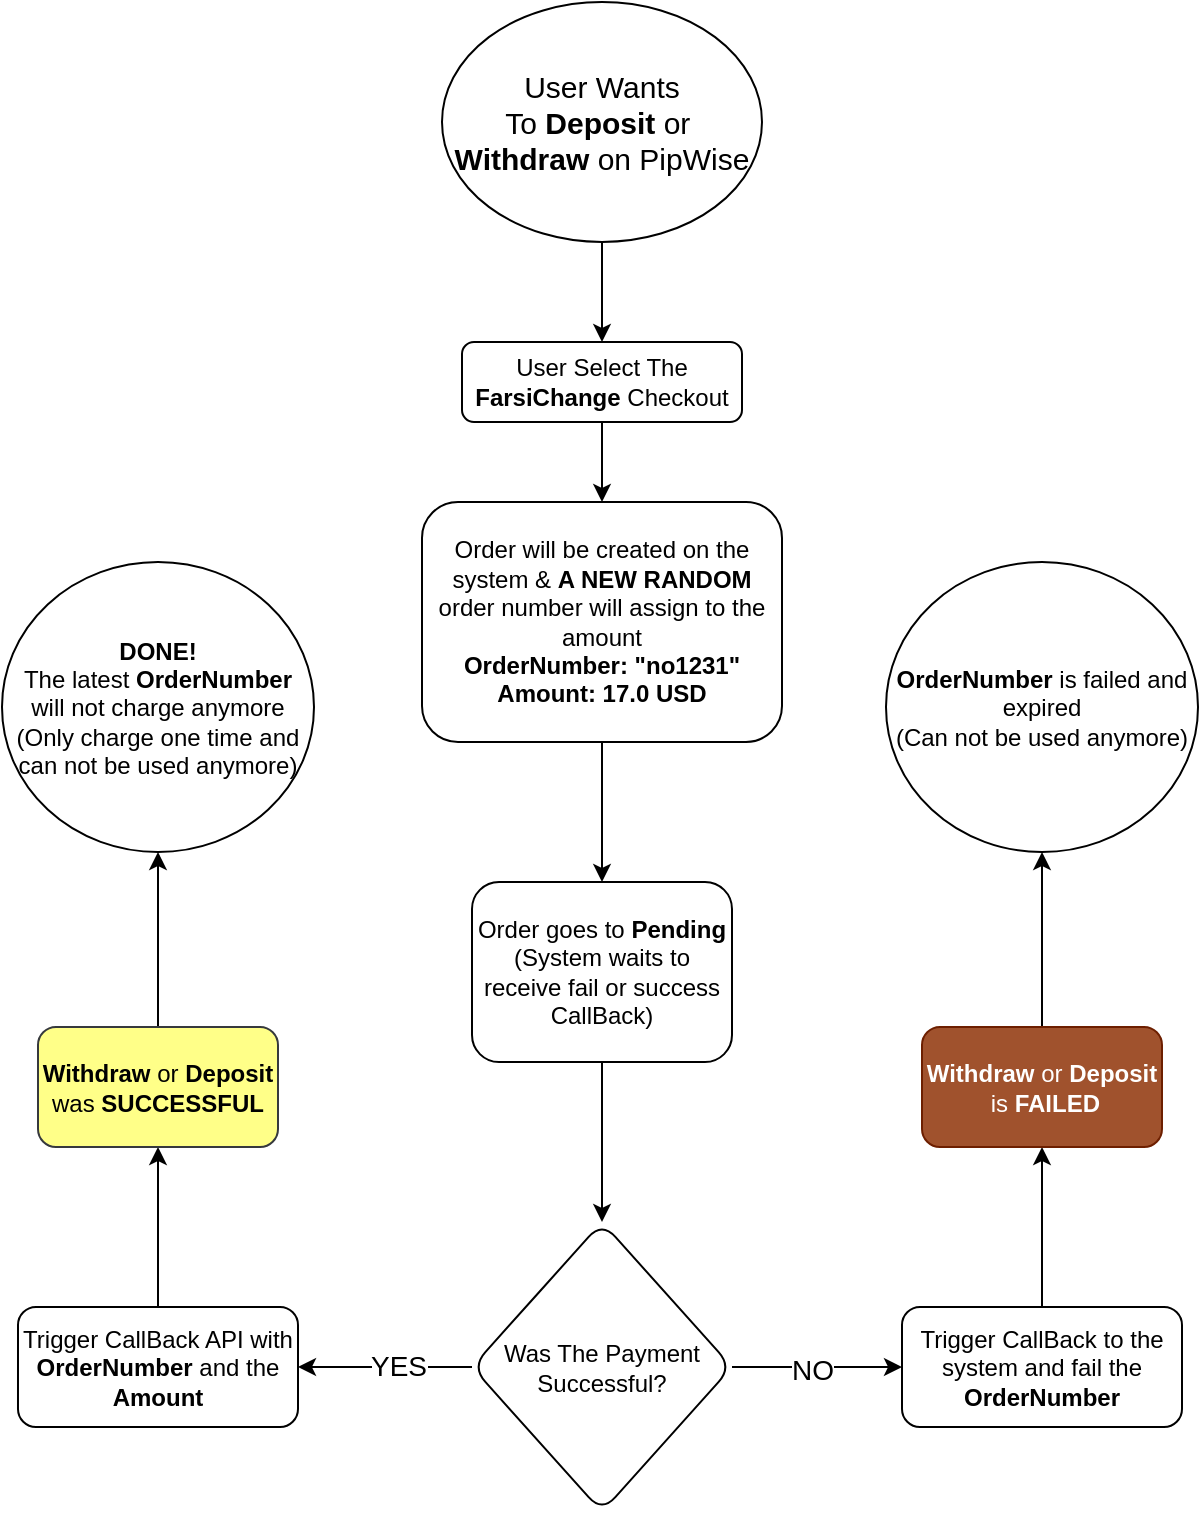 <mxfile version="23.1.1" type="github">
  <diagram id="C5RBs43oDa-KdzZeNtuy" name="Page-1">
    <mxGraphModel dx="1434" dy="1975" grid="1" gridSize="10" guides="1" tooltips="1" connect="1" arrows="1" fold="1" page="1" pageScale="1" pageWidth="827" pageHeight="1169" math="0" shadow="0">
      <root>
        <mxCell id="WIyWlLk6GJQsqaUBKTNV-0" />
        <mxCell id="WIyWlLk6GJQsqaUBKTNV-1" parent="WIyWlLk6GJQsqaUBKTNV-0" />
        <mxCell id="xZwolNkX2AqnauPJ-UXD-3" value="" style="edgeStyle=orthogonalEdgeStyle;rounded=0;orthogonalLoop=1;jettySize=auto;html=1;" edge="1" parent="WIyWlLk6GJQsqaUBKTNV-1" source="xZwolNkX2AqnauPJ-UXD-0" target="xZwolNkX2AqnauPJ-UXD-2">
          <mxGeometry relative="1" as="geometry" />
        </mxCell>
        <mxCell id="xZwolNkX2AqnauPJ-UXD-0" value="User Select The &lt;b&gt;FarsiChange &lt;/b&gt;Checkout" style="rounded=1;whiteSpace=wrap;html=1;" vertex="1" parent="WIyWlLk6GJQsqaUBKTNV-1">
          <mxGeometry x="330" y="100" width="140" height="40" as="geometry" />
        </mxCell>
        <mxCell id="xZwolNkX2AqnauPJ-UXD-5" value="" style="edgeStyle=orthogonalEdgeStyle;rounded=0;orthogonalLoop=1;jettySize=auto;html=1;" edge="1" parent="WIyWlLk6GJQsqaUBKTNV-1" source="xZwolNkX2AqnauPJ-UXD-2" target="xZwolNkX2AqnauPJ-UXD-4">
          <mxGeometry relative="1" as="geometry" />
        </mxCell>
        <mxCell id="xZwolNkX2AqnauPJ-UXD-2" value="Order will be created on the system &amp;amp; &lt;b&gt;A NEW RANDOM&lt;/b&gt;&lt;br&gt;order number will assign to the amount&lt;br&gt;&lt;b&gt;OrderNumber: &quot;no1231&quot;&lt;br&gt;Amount: 17.0 USD&lt;/b&gt;" style="whiteSpace=wrap;html=1;rounded=1;" vertex="1" parent="WIyWlLk6GJQsqaUBKTNV-1">
          <mxGeometry x="310" y="180" width="180" height="120" as="geometry" />
        </mxCell>
        <mxCell id="xZwolNkX2AqnauPJ-UXD-7" value="" style="edgeStyle=orthogonalEdgeStyle;rounded=0;orthogonalLoop=1;jettySize=auto;html=1;" edge="1" parent="WIyWlLk6GJQsqaUBKTNV-1" source="xZwolNkX2AqnauPJ-UXD-4" target="xZwolNkX2AqnauPJ-UXD-6">
          <mxGeometry relative="1" as="geometry" />
        </mxCell>
        <mxCell id="xZwolNkX2AqnauPJ-UXD-4" value="Order goes to &lt;b&gt;Pending&lt;/b&gt;&lt;br&gt;(System waits to receive fail or success CallBack)" style="whiteSpace=wrap;html=1;rounded=1;" vertex="1" parent="WIyWlLk6GJQsqaUBKTNV-1">
          <mxGeometry x="335" y="370" width="130" height="90" as="geometry" />
        </mxCell>
        <mxCell id="xZwolNkX2AqnauPJ-UXD-9" value="" style="edgeStyle=orthogonalEdgeStyle;rounded=0;orthogonalLoop=1;jettySize=auto;html=1;" edge="1" parent="WIyWlLk6GJQsqaUBKTNV-1" source="xZwolNkX2AqnauPJ-UXD-6" target="xZwolNkX2AqnauPJ-UXD-8">
          <mxGeometry relative="1" as="geometry" />
        </mxCell>
        <mxCell id="xZwolNkX2AqnauPJ-UXD-23" value="&lt;font style=&quot;font-size: 14px;&quot;&gt;YES&lt;/font&gt;" style="edgeLabel;html=1;align=center;verticalAlign=middle;resizable=0;points=[];" vertex="1" connectable="0" parent="xZwolNkX2AqnauPJ-UXD-9">
          <mxGeometry x="-0.149" y="-1" relative="1" as="geometry">
            <mxPoint as="offset" />
          </mxGeometry>
        </mxCell>
        <mxCell id="xZwolNkX2AqnauPJ-UXD-15" value="" style="edgeStyle=orthogonalEdgeStyle;rounded=0;orthogonalLoop=1;jettySize=auto;html=1;" edge="1" parent="WIyWlLk6GJQsqaUBKTNV-1" source="xZwolNkX2AqnauPJ-UXD-6" target="xZwolNkX2AqnauPJ-UXD-14">
          <mxGeometry relative="1" as="geometry" />
        </mxCell>
        <mxCell id="xZwolNkX2AqnauPJ-UXD-24" value="&lt;font style=&quot;font-size: 14px;&quot;&gt;NO&lt;/font&gt;" style="edgeLabel;html=1;align=center;verticalAlign=middle;resizable=0;points=[];" vertex="1" connectable="0" parent="xZwolNkX2AqnauPJ-UXD-15">
          <mxGeometry x="-0.074" relative="1" as="geometry">
            <mxPoint y="1" as="offset" />
          </mxGeometry>
        </mxCell>
        <mxCell id="xZwolNkX2AqnauPJ-UXD-6" value="Was The Payment Successful?" style="rhombus;whiteSpace=wrap;html=1;rounded=1;" vertex="1" parent="WIyWlLk6GJQsqaUBKTNV-1">
          <mxGeometry x="335" y="540" width="130" height="145" as="geometry" />
        </mxCell>
        <mxCell id="xZwolNkX2AqnauPJ-UXD-13" value="" style="edgeStyle=orthogonalEdgeStyle;rounded=0;orthogonalLoop=1;jettySize=auto;html=1;" edge="1" parent="WIyWlLk6GJQsqaUBKTNV-1" source="xZwolNkX2AqnauPJ-UXD-8" target="xZwolNkX2AqnauPJ-UXD-12">
          <mxGeometry relative="1" as="geometry" />
        </mxCell>
        <mxCell id="xZwolNkX2AqnauPJ-UXD-8" value="Trigger CallBack API with &lt;b&gt;OrderNumber &lt;/b&gt;and the &lt;b&gt;Amount&lt;/b&gt;" style="whiteSpace=wrap;html=1;rounded=1;" vertex="1" parent="WIyWlLk6GJQsqaUBKTNV-1">
          <mxGeometry x="108" y="582.5" width="140" height="60" as="geometry" />
        </mxCell>
        <mxCell id="xZwolNkX2AqnauPJ-UXD-29" value="" style="edgeStyle=orthogonalEdgeStyle;rounded=0;orthogonalLoop=1;jettySize=auto;html=1;" edge="1" parent="WIyWlLk6GJQsqaUBKTNV-1" source="xZwolNkX2AqnauPJ-UXD-12" target="xZwolNkX2AqnauPJ-UXD-28">
          <mxGeometry relative="1" as="geometry" />
        </mxCell>
        <mxCell id="xZwolNkX2AqnauPJ-UXD-12" value="&lt;b&gt;Withdraw &lt;/b&gt;or &lt;b&gt;Deposit &lt;/b&gt;was &lt;b&gt;SUCCESSFUL&lt;/b&gt;" style="whiteSpace=wrap;html=1;rounded=1;fillColor=#ffff88;strokeColor=#36393d;" vertex="1" parent="WIyWlLk6GJQsqaUBKTNV-1">
          <mxGeometry x="118" y="442.5" width="120" height="60" as="geometry" />
        </mxCell>
        <mxCell id="xZwolNkX2AqnauPJ-UXD-22" value="" style="edgeStyle=orthogonalEdgeStyle;rounded=0;orthogonalLoop=1;jettySize=auto;html=1;" edge="1" parent="WIyWlLk6GJQsqaUBKTNV-1" source="xZwolNkX2AqnauPJ-UXD-14" target="xZwolNkX2AqnauPJ-UXD-21">
          <mxGeometry relative="1" as="geometry" />
        </mxCell>
        <mxCell id="xZwolNkX2AqnauPJ-UXD-14" value="Trigger CallBack to the system and fail the &amp;nbsp;&lt;b&gt;OrderNumber&amp;nbsp;&lt;/b&gt;" style="whiteSpace=wrap;html=1;rounded=1;" vertex="1" parent="WIyWlLk6GJQsqaUBKTNV-1">
          <mxGeometry x="550" y="582.5" width="140" height="60" as="geometry" />
        </mxCell>
        <mxCell id="xZwolNkX2AqnauPJ-UXD-20" style="edgeStyle=orthogonalEdgeStyle;rounded=0;orthogonalLoop=1;jettySize=auto;html=1;exitX=0.5;exitY=1;exitDx=0;exitDy=0;entryX=0.5;entryY=0;entryDx=0;entryDy=0;" edge="1" parent="WIyWlLk6GJQsqaUBKTNV-1" source="xZwolNkX2AqnauPJ-UXD-19" target="xZwolNkX2AqnauPJ-UXD-0">
          <mxGeometry relative="1" as="geometry" />
        </mxCell>
        <mxCell id="xZwolNkX2AqnauPJ-UXD-19" value="&lt;font style=&quot;font-size: 15px;&quot;&gt;User Wants To&amp;nbsp;&lt;b style=&quot;border-color: var(--border-color);&quot;&gt;Deposit&amp;nbsp;&lt;/b&gt;or&amp;nbsp;&lt;br&gt;&lt;b style=&quot;border-color: var(--border-color);&quot;&gt;Withdraw&amp;nbsp;&lt;/b&gt;on PipWise&lt;/font&gt;" style="ellipse;whiteSpace=wrap;html=1;" vertex="1" parent="WIyWlLk6GJQsqaUBKTNV-1">
          <mxGeometry x="320" y="-70" width="160" height="120" as="geometry" />
        </mxCell>
        <mxCell id="xZwolNkX2AqnauPJ-UXD-31" style="edgeStyle=orthogonalEdgeStyle;rounded=0;orthogonalLoop=1;jettySize=auto;html=1;exitX=0.5;exitY=0;exitDx=0;exitDy=0;entryX=0.5;entryY=1;entryDx=0;entryDy=0;" edge="1" parent="WIyWlLk6GJQsqaUBKTNV-1" source="xZwolNkX2AqnauPJ-UXD-21" target="xZwolNkX2AqnauPJ-UXD-30">
          <mxGeometry relative="1" as="geometry" />
        </mxCell>
        <mxCell id="xZwolNkX2AqnauPJ-UXD-21" value="&lt;b style=&quot;border-color: var(--border-color);&quot;&gt;Withdraw&amp;nbsp;&lt;/b&gt;or&amp;nbsp;&lt;b style=&quot;border-color: var(--border-color);&quot;&gt;Deposit&lt;br&gt;&amp;nbsp;&lt;/b&gt;is &lt;b&gt;FAILED&lt;/b&gt;" style="whiteSpace=wrap;html=1;rounded=1;fillColor=#a0522d;fontColor=#ffffff;strokeColor=#6D1F00;" vertex="1" parent="WIyWlLk6GJQsqaUBKTNV-1">
          <mxGeometry x="560" y="442.5" width="120" height="60" as="geometry" />
        </mxCell>
        <mxCell id="xZwolNkX2AqnauPJ-UXD-28" value="&lt;b&gt;DONE!&lt;/b&gt;&lt;br&gt;The latest &lt;b&gt;OrderNumber &lt;/b&gt;will not charge anymore&lt;br style=&quot;border-color: var(--border-color);&quot;&gt;(Only charge one time and can not be used anymore)" style="ellipse;whiteSpace=wrap;html=1;rounded=1;" vertex="1" parent="WIyWlLk6GJQsqaUBKTNV-1">
          <mxGeometry x="100" y="210" width="156" height="145" as="geometry" />
        </mxCell>
        <mxCell id="xZwolNkX2AqnauPJ-UXD-30" value="&lt;b style=&quot;border-color: var(--border-color);&quot;&gt;OrderNumber&amp;nbsp;&lt;/b&gt;is failed and expired&lt;br style=&quot;border-color: var(--border-color);&quot;&gt;(Can not be used anymore)" style="ellipse;whiteSpace=wrap;html=1;rounded=1;" vertex="1" parent="WIyWlLk6GJQsqaUBKTNV-1">
          <mxGeometry x="542" y="210" width="156" height="145" as="geometry" />
        </mxCell>
      </root>
    </mxGraphModel>
  </diagram>
</mxfile>
